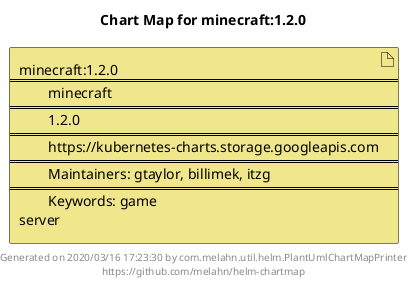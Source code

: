 @startuml
skinparam linetype ortho
skinparam backgroundColor white
skinparam usecaseBorderColor black
skinparam usecaseArrowColor LightSlateGray
skinparam artifactBorderColor black
skinparam artifactArrowColor LightSlateGray

title Chart Map for minecraft:1.2.0

'There is one referenced Helm Chart
artifact "minecraft:1.2.0\n====\n\tminecraft\n====\n\t1.2.0\n====\n\thttps://kubernetes-charts.storage.googleapis.com\n====\n\tMaintainers: gtaylor, billimek, itzg\n====\n\tKeywords: game\nserver" as minecraft_1_2_0 #Khaki

'There are 0 referenced Docker Images

'Chart Dependencies

center footer Generated on 2020/03/16 17:23:30 by com.melahn.util.helm.PlantUmlChartMapPrinter\nhttps://github.com/melahn/helm-chartmap
@enduml
